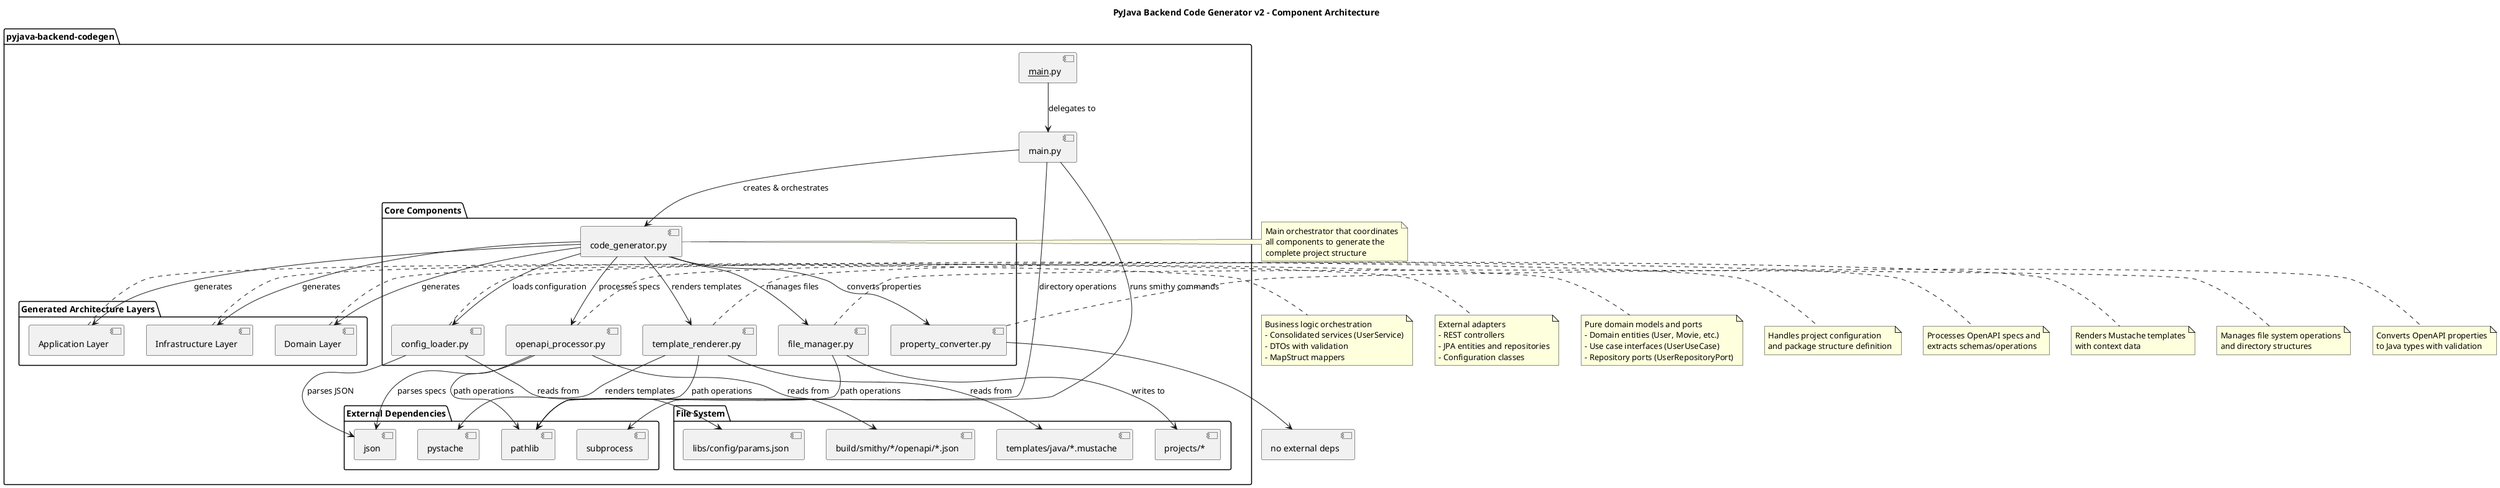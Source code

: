@startuml PyJava Backend CodeGen - Component Diagram

!define RECTANGLE class

title PyJava Backend Code Generator v2 - Component Architecture

package "pyjava-backend-codegen" {
    
    [main.py] as Main
    [__main__.py] as ModuleEntry
    
    package "Core Components" {
        [config_loader.py] as ConfigLoader
        [openapi_processor.py] as OpenApiProcessor
        [template_renderer.py] as TemplateRenderer
        [file_manager.py] as FileManager
        [property_converter.py] as PropertyConverter
        [code_generator.py] as CodeGenerator
    }
    
    package "External Dependencies" {
        [pystache] as Pystache
        [json] as Json
        [pathlib] as Pathlib
        [subprocess] as Subprocess
    }
    
    package "File System" {
        [templates/java/*.mustache] as Templates
        [libs/config/params.json] as Config
        [build/smithy/*/openapi/*.json] as OpenApiSpecs
        [projects/*] as OutputProjects
    }
    
    package "Generated Architecture Layers" {
        [Domain Layer] as Domain
        [Application Layer] as Application
        [Infrastructure Layer] as Infrastructure
    }
}

' Main orchestration
Main --> CodeGenerator : creates & orchestrates
ModuleEntry --> Main : delegates to

' CodeGenerator dependencies
CodeGenerator --> ConfigLoader : loads configuration
CodeGenerator --> OpenApiProcessor : processes specs
CodeGenerator --> TemplateRenderer : renders templates
CodeGenerator --> FileManager : manages files
CodeGenerator --> PropertyConverter : converts properties

' Component dependencies
ConfigLoader --> Json : parses JSON
ConfigLoader --> Config : reads from

OpenApiProcessor --> Json : parses specs
OpenApiProcessor --> OpenApiSpecs : reads from
OpenApiProcessor --> Pathlib : path operations

TemplateRenderer --> Pystache : renders templates
TemplateRenderer --> Templates : reads from
TemplateRenderer --> Pathlib : path operations

FileManager --> Pathlib : path operations
FileManager --> OutputProjects : writes to

PropertyConverter --> [no external deps]

Main --> Subprocess : runs smithy commands
Main --> Pathlib : directory operations

note right of CodeGenerator
  Main orchestrator that coordinates
  all components to generate the
  complete project structure
end note

note right of ConfigLoader
  Handles project configuration
  and package structure definition
end note

note right of OpenApiProcessor
  Processes OpenAPI specs and
  extracts schemas/operations
end note

note right of TemplateRenderer
  Renders Mustache templates
  with context data
end note

note right of FileManager
  Manages file system operations
  and directory structures
end note

note right of PropertyConverter
  Converts OpenAPI properties
  to Java types with validation
end note

note right of Domain
  Pure domain models and ports
  - Domain entities (User, Movie, etc.)
  - Use case interfaces (UserUseCase)
  - Repository ports (UserRepositoryPort)
end note

note right of Application
  Business logic orchestration
  - Consolidated services (UserService)
  - DTOs with validation
  - MapStruct mappers
end note

note right of Infrastructure
  External adapters
  - REST controllers
  - JPA entities and repositories
  - Configuration classes
end note

' Generated architecture relationships
CodeGenerator --> Domain : generates
CodeGenerator --> Application : generates
CodeGenerator --> Infrastructure : generates

@enduml